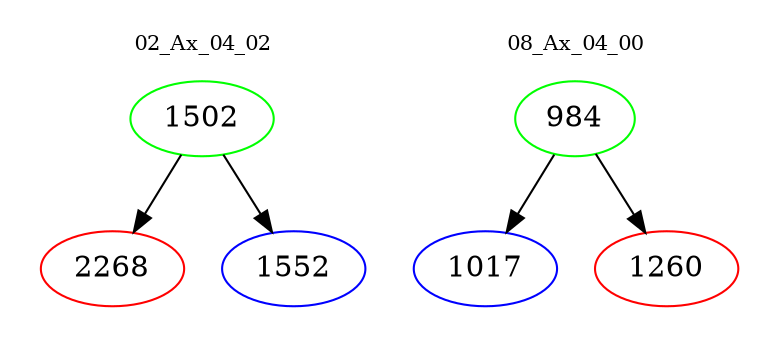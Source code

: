digraph{
subgraph cluster_0 {
color = white
label = "02_Ax_04_02";
fontsize=10;
T0_1502 [label="1502", color="green"]
T0_1502 -> T0_2268 [color="black"]
T0_2268 [label="2268", color="red"]
T0_1502 -> T0_1552 [color="black"]
T0_1552 [label="1552", color="blue"]
}
subgraph cluster_1 {
color = white
label = "08_Ax_04_00";
fontsize=10;
T1_984 [label="984", color="green"]
T1_984 -> T1_1017 [color="black"]
T1_1017 [label="1017", color="blue"]
T1_984 -> T1_1260 [color="black"]
T1_1260 [label="1260", color="red"]
}
}
